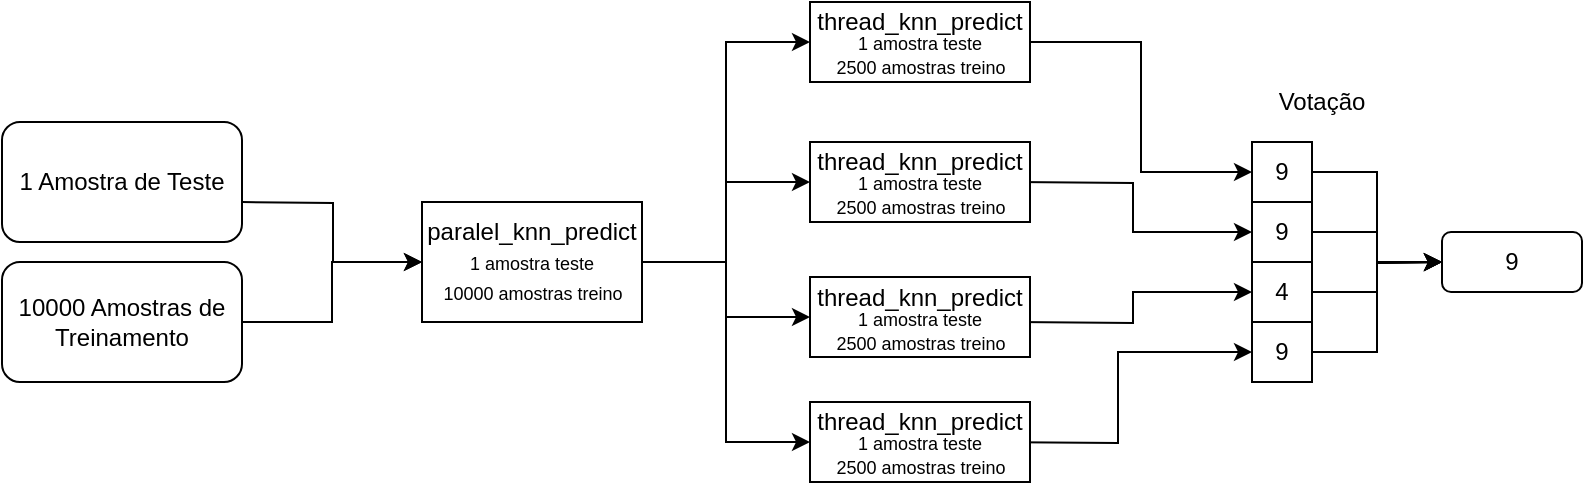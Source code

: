 <mxfile version="13.10.0" type="device"><diagram id="XPe6hz9-Rt_Zu6RKUoBo" name="Page-1"><mxGraphModel dx="1831" dy="516" grid="1" gridSize="10" guides="1" tooltips="1" connect="1" arrows="1" fold="1" page="1" pageScale="1" pageWidth="850" pageHeight="1100" math="0" shadow="0"><root><mxCell id="0"/><mxCell id="1" parent="0"/><mxCell id="LUZh6Lw3xJo_GgxkMd4b-20" style="edgeStyle=orthogonalEdgeStyle;rounded=0;orthogonalLoop=1;jettySize=auto;html=1;entryX=0;entryY=0.5;entryDx=0;entryDy=0;" parent="1" source="LUZh6Lw3xJo_GgxkMd4b-3" target="LUZh6Lw3xJo_GgxkMd4b-4" edge="1"><mxGeometry relative="1" as="geometry"/></mxCell><mxCell id="qCFmSeadH4cTr8H6nz-B-23" style="edgeStyle=orthogonalEdgeStyle;rounded=0;orthogonalLoop=1;jettySize=auto;html=1;entryX=0;entryY=0.5;entryDx=0;entryDy=0;" edge="1" parent="1" source="LUZh6Lw3xJo_GgxkMd4b-3" target="qCFmSeadH4cTr8H6nz-B-10"><mxGeometry relative="1" as="geometry"/></mxCell><mxCell id="qCFmSeadH4cTr8H6nz-B-24" style="edgeStyle=orthogonalEdgeStyle;rounded=0;orthogonalLoop=1;jettySize=auto;html=1;entryX=0;entryY=0.5;entryDx=0;entryDy=0;" edge="1" parent="1" source="LUZh6Lw3xJo_GgxkMd4b-3" target="qCFmSeadH4cTr8H6nz-B-14"><mxGeometry relative="1" as="geometry"/></mxCell><mxCell id="qCFmSeadH4cTr8H6nz-B-25" style="edgeStyle=orthogonalEdgeStyle;rounded=0;orthogonalLoop=1;jettySize=auto;html=1;entryX=0;entryY=0.5;entryDx=0;entryDy=0;" edge="1" parent="1" source="LUZh6Lw3xJo_GgxkMd4b-3" target="qCFmSeadH4cTr8H6nz-B-18"><mxGeometry relative="1" as="geometry"/></mxCell><mxCell id="LUZh6Lw3xJo_GgxkMd4b-3" value="" style="rounded=0;whiteSpace=wrap;html=1;" parent="1" vertex="1"><mxGeometry x="130" y="200" width="110" height="60" as="geometry"/></mxCell><mxCell id="LUZh6Lw3xJo_GgxkMd4b-35" style="edgeStyle=orthogonalEdgeStyle;rounded=0;orthogonalLoop=1;jettySize=auto;html=1;entryX=0;entryY=0.5;entryDx=0;entryDy=0;" parent="1" source="LUZh6Lw3xJo_GgxkMd4b-4" target="LUZh6Lw3xJo_GgxkMd4b-36" edge="1"><mxGeometry relative="1" as="geometry"><mxPoint x="586.2" y="119.84" as="targetPoint"/></mxGeometry></mxCell><mxCell id="LUZh6Lw3xJo_GgxkMd4b-4" value="" style="rounded=0;whiteSpace=wrap;html=1;" parent="1" vertex="1"><mxGeometry x="324" y="100" width="110" height="40" as="geometry"/></mxCell><mxCell id="LUZh6Lw3xJo_GgxkMd4b-41" style="edgeStyle=orthogonalEdgeStyle;rounded=0;orthogonalLoop=1;jettySize=auto;html=1;entryX=0;entryY=0.5;entryDx=0;entryDy=0;" parent="1" target="LUZh6Lw3xJo_GgxkMd4b-38" edge="1"><mxGeometry relative="1" as="geometry"><mxPoint x="425" y="190.029" as="sourcePoint"/></mxGeometry></mxCell><mxCell id="LUZh6Lw3xJo_GgxkMd4b-43" style="edgeStyle=orthogonalEdgeStyle;rounded=0;orthogonalLoop=1;jettySize=auto;html=1;entryX=0;entryY=0.5;entryDx=0;entryDy=0;" parent="1" target="LUZh6Lw3xJo_GgxkMd4b-40" edge="1"><mxGeometry relative="1" as="geometry"><mxPoint x="410" y="320.029" as="sourcePoint"/></mxGeometry></mxCell><mxCell id="LUZh6Lw3xJo_GgxkMd4b-42" style="edgeStyle=orthogonalEdgeStyle;rounded=0;orthogonalLoop=1;jettySize=auto;html=1;entryX=0;entryY=0.5;entryDx=0;entryDy=0;" parent="1" target="LUZh6Lw3xJo_GgxkMd4b-39" edge="1"><mxGeometry relative="1" as="geometry"><mxPoint x="425" y="260.029" as="sourcePoint"/></mxGeometry></mxCell><mxCell id="LUZh6Lw3xJo_GgxkMd4b-13" style="edgeStyle=orthogonalEdgeStyle;rounded=0;orthogonalLoop=1;jettySize=auto;html=1;entryX=0;entryY=0.5;entryDx=0;entryDy=0;" parent="1" target="LUZh6Lw3xJo_GgxkMd4b-3" edge="1"><mxGeometry relative="1" as="geometry"><mxPoint x="40" y="200" as="sourcePoint"/></mxGeometry></mxCell><mxCell id="LUZh6Lw3xJo_GgxkMd4b-52" style="edgeStyle=orthogonalEdgeStyle;rounded=0;orthogonalLoop=1;jettySize=auto;html=1;entryX=0;entryY=0.5;entryDx=0;entryDy=0;" parent="1" source="LUZh6Lw3xJo_GgxkMd4b-12" target="LUZh6Lw3xJo_GgxkMd4b-3" edge="1"><mxGeometry relative="1" as="geometry"/></mxCell><mxCell id="LUZh6Lw3xJo_GgxkMd4b-12" value="10000 Amostras de Treinamento" style="rounded=1;whiteSpace=wrap;html=1;" parent="1" vertex="1"><mxGeometry x="-80" y="230" width="120" height="60" as="geometry"/></mxCell><mxCell id="LUZh6Lw3xJo_GgxkMd4b-47" style="edgeStyle=orthogonalEdgeStyle;rounded=0;orthogonalLoop=1;jettySize=auto;html=1;entryX=0;entryY=0.5;entryDx=0;entryDy=0;" parent="1" source="LUZh6Lw3xJo_GgxkMd4b-36" target="LUZh6Lw3xJo_GgxkMd4b-46" edge="1"><mxGeometry relative="1" as="geometry"/></mxCell><mxCell id="LUZh6Lw3xJo_GgxkMd4b-36" value="9" style="rounded=0;whiteSpace=wrap;html=1;" parent="1" vertex="1"><mxGeometry x="545" y="170" width="30" height="30" as="geometry"/></mxCell><mxCell id="LUZh6Lw3xJo_GgxkMd4b-48" style="edgeStyle=orthogonalEdgeStyle;rounded=0;orthogonalLoop=1;jettySize=auto;html=1;" parent="1" source="LUZh6Lw3xJo_GgxkMd4b-38" edge="1"><mxGeometry relative="1" as="geometry"><mxPoint x="640" y="230" as="targetPoint"/></mxGeometry></mxCell><mxCell id="LUZh6Lw3xJo_GgxkMd4b-38" value="9" style="rounded=0;whiteSpace=wrap;html=1;" parent="1" vertex="1"><mxGeometry x="545" y="200" width="30" height="30" as="geometry"/></mxCell><mxCell id="LUZh6Lw3xJo_GgxkMd4b-49" style="edgeStyle=orthogonalEdgeStyle;rounded=0;orthogonalLoop=1;jettySize=auto;html=1;" parent="1" source="LUZh6Lw3xJo_GgxkMd4b-39" edge="1"><mxGeometry relative="1" as="geometry"><mxPoint x="640" y="230" as="targetPoint"/></mxGeometry></mxCell><mxCell id="LUZh6Lw3xJo_GgxkMd4b-39" value="4" style="rounded=0;whiteSpace=wrap;html=1;" parent="1" vertex="1"><mxGeometry x="545" y="230" width="30" height="30" as="geometry"/></mxCell><mxCell id="LUZh6Lw3xJo_GgxkMd4b-50" style="edgeStyle=orthogonalEdgeStyle;rounded=0;orthogonalLoop=1;jettySize=auto;html=1;entryX=0;entryY=0.5;entryDx=0;entryDy=0;" parent="1" source="LUZh6Lw3xJo_GgxkMd4b-40" target="LUZh6Lw3xJo_GgxkMd4b-46" edge="1"><mxGeometry relative="1" as="geometry"/></mxCell><mxCell id="LUZh6Lw3xJo_GgxkMd4b-40" value="9" style="rounded=0;whiteSpace=wrap;html=1;" parent="1" vertex="1"><mxGeometry x="545" y="260" width="30" height="30" as="geometry"/></mxCell><mxCell id="LUZh6Lw3xJo_GgxkMd4b-46" value="9" style="rounded=1;whiteSpace=wrap;html=1;" parent="1" vertex="1"><mxGeometry x="640" y="215" width="70" height="30" as="geometry"/></mxCell><mxCell id="LUZh6Lw3xJo_GgxkMd4b-51" value="Votação" style="text;html=1;strokeColor=none;fillColor=none;align=center;verticalAlign=middle;whiteSpace=wrap;rounded=0;" parent="1" vertex="1"><mxGeometry x="560" y="140" width="40" height="20" as="geometry"/></mxCell><mxCell id="LUZh6Lw3xJo_GgxkMd4b-54" value="&lt;font style=&quot;font-size: 9px&quot;&gt;1 amostra teste&lt;br&gt;&lt;/font&gt;" style="text;html=1;strokeColor=none;fillColor=none;align=center;verticalAlign=middle;whiteSpace=wrap;rounded=0;" parent="1" vertex="1"><mxGeometry x="145" y="220" width="80" height="20" as="geometry"/></mxCell><mxCell id="qCFmSeadH4cTr8H6nz-B-1" value="1 Amostra de Teste" style="rounded=1;whiteSpace=wrap;html=1;" vertex="1" parent="1"><mxGeometry x="-80" y="160" width="120" height="60" as="geometry"/></mxCell><mxCell id="qCFmSeadH4cTr8H6nz-B-2" value="paralel_knn_predict" style="text;html=1;strokeColor=none;fillColor=none;align=center;verticalAlign=middle;whiteSpace=wrap;rounded=0;" vertex="1" parent="1"><mxGeometry x="165" y="205" width="40" height="20" as="geometry"/></mxCell><mxCell id="qCFmSeadH4cTr8H6nz-B-3" value="&lt;font style=&quot;font-size: 9px&quot;&gt;10000 amostras treino&lt;br&gt;&lt;/font&gt;" style="text;html=1;strokeColor=none;fillColor=none;align=center;verticalAlign=middle;whiteSpace=wrap;rounded=0;" vertex="1" parent="1"><mxGeometry x="137.5" y="235" width="95" height="20" as="geometry"/></mxCell><mxCell id="qCFmSeadH4cTr8H6nz-B-4" value="thread_knn_predict" style="text;html=1;strokeColor=none;fillColor=none;align=center;verticalAlign=middle;whiteSpace=wrap;rounded=0;" vertex="1" parent="1"><mxGeometry x="359" y="100" width="40" height="20" as="geometry"/></mxCell><mxCell id="qCFmSeadH4cTr8H6nz-B-8" value="&lt;font style=&quot;font-size: 9px&quot;&gt;1 amostra teste&lt;br&gt;&lt;/font&gt;" style="text;html=1;strokeColor=none;fillColor=none;align=center;verticalAlign=middle;whiteSpace=wrap;rounded=0;" vertex="1" parent="1"><mxGeometry x="339" y="110" width="80" height="20" as="geometry"/></mxCell><mxCell id="qCFmSeadH4cTr8H6nz-B-9" value="&lt;font style=&quot;font-size: 9px&quot;&gt;2500 amostras treino&lt;br&gt;&lt;/font&gt;" style="text;html=1;strokeColor=none;fillColor=none;align=center;verticalAlign=middle;whiteSpace=wrap;rounded=0;" vertex="1" parent="1"><mxGeometry x="331.5" y="122" width="95" height="20" as="geometry"/></mxCell><mxCell id="qCFmSeadH4cTr8H6nz-B-10" value="" style="rounded=0;whiteSpace=wrap;html=1;" vertex="1" parent="1"><mxGeometry x="324" y="170" width="110" height="40" as="geometry"/></mxCell><mxCell id="qCFmSeadH4cTr8H6nz-B-11" value="thread_knn_predict" style="text;html=1;strokeColor=none;fillColor=none;align=center;verticalAlign=middle;whiteSpace=wrap;rounded=0;" vertex="1" parent="1"><mxGeometry x="359" y="170" width="40" height="20" as="geometry"/></mxCell><mxCell id="qCFmSeadH4cTr8H6nz-B-12" value="&lt;font style=&quot;font-size: 9px&quot;&gt;1 amostra teste&lt;br&gt;&lt;/font&gt;" style="text;html=1;strokeColor=none;fillColor=none;align=center;verticalAlign=middle;whiteSpace=wrap;rounded=0;" vertex="1" parent="1"><mxGeometry x="339" y="180" width="80" height="20" as="geometry"/></mxCell><mxCell id="qCFmSeadH4cTr8H6nz-B-13" value="&lt;font style=&quot;font-size: 9px&quot;&gt;2500 amostras treino&lt;br&gt;&lt;/font&gt;" style="text;html=1;strokeColor=none;fillColor=none;align=center;verticalAlign=middle;whiteSpace=wrap;rounded=0;" vertex="1" parent="1"><mxGeometry x="331.5" y="192" width="95" height="20" as="geometry"/></mxCell><mxCell id="qCFmSeadH4cTr8H6nz-B-14" value="" style="rounded=0;whiteSpace=wrap;html=1;" vertex="1" parent="1"><mxGeometry x="324" y="237.5" width="110" height="40" as="geometry"/></mxCell><mxCell id="qCFmSeadH4cTr8H6nz-B-15" value="thread_knn_predict" style="text;html=1;strokeColor=none;fillColor=none;align=center;verticalAlign=middle;whiteSpace=wrap;rounded=0;" vertex="1" parent="1"><mxGeometry x="359" y="237.5" width="40" height="20" as="geometry"/></mxCell><mxCell id="qCFmSeadH4cTr8H6nz-B-16" value="&lt;font style=&quot;font-size: 9px&quot;&gt;1 amostra teste&lt;br&gt;&lt;/font&gt;" style="text;html=1;strokeColor=none;fillColor=none;align=center;verticalAlign=middle;whiteSpace=wrap;rounded=0;" vertex="1" parent="1"><mxGeometry x="339" y="247.5" width="80" height="20" as="geometry"/></mxCell><mxCell id="qCFmSeadH4cTr8H6nz-B-17" value="&lt;font style=&quot;font-size: 9px&quot;&gt;2500 amostras treino&lt;br&gt;&lt;/font&gt;" style="text;html=1;strokeColor=none;fillColor=none;align=center;verticalAlign=middle;whiteSpace=wrap;rounded=0;" vertex="1" parent="1"><mxGeometry x="331.5" y="259.5" width="95" height="20" as="geometry"/></mxCell><mxCell id="qCFmSeadH4cTr8H6nz-B-18" value="" style="rounded=0;whiteSpace=wrap;html=1;" vertex="1" parent="1"><mxGeometry x="324" y="300" width="110" height="40" as="geometry"/></mxCell><mxCell id="qCFmSeadH4cTr8H6nz-B-19" value="thread_knn_predict" style="text;html=1;strokeColor=none;fillColor=none;align=center;verticalAlign=middle;whiteSpace=wrap;rounded=0;" vertex="1" parent="1"><mxGeometry x="359" y="300" width="40" height="20" as="geometry"/></mxCell><mxCell id="qCFmSeadH4cTr8H6nz-B-20" value="&lt;font style=&quot;font-size: 9px&quot;&gt;1 amostra teste&lt;br&gt;&lt;/font&gt;" style="text;html=1;strokeColor=none;fillColor=none;align=center;verticalAlign=middle;whiteSpace=wrap;rounded=0;" vertex="1" parent="1"><mxGeometry x="339" y="310" width="80" height="20" as="geometry"/></mxCell><mxCell id="qCFmSeadH4cTr8H6nz-B-21" value="&lt;font style=&quot;font-size: 9px&quot;&gt;2500 amostras treino&lt;br&gt;&lt;/font&gt;" style="text;html=1;strokeColor=none;fillColor=none;align=center;verticalAlign=middle;whiteSpace=wrap;rounded=0;" vertex="1" parent="1"><mxGeometry x="331.5" y="322" width="95" height="20" as="geometry"/></mxCell></root></mxGraphModel></diagram></mxfile>